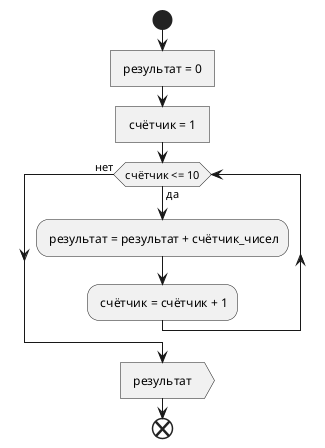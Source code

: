 @startuml

start

: результат = 0 ]
: счётчик = 1 ]

while (счётчик <= 10) is (да)
    : результат = результат + счётчик_чисел;
    : счётчик = счётчик + 1;
endwhile (нет)

: результат >

end

@enduml
